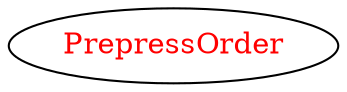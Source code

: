 digraph dependencyGraph {
 concentrate=true;
 ranksep="2.0";
 rankdir="LR"; 
 splines="ortho";
"PrepressOrder" [fontcolor="red"];
}